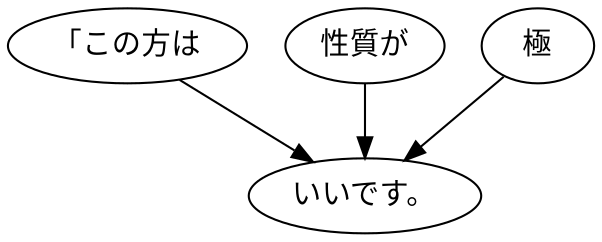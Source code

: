 digraph graph9029 {
	node0 [label="「この方は"];
	node1 [label="性質が"];
	node2 [label="極"];
	node3 [label="いいです。"];
	node0 -> node3;
	node1 -> node3;
	node2 -> node3;
}
